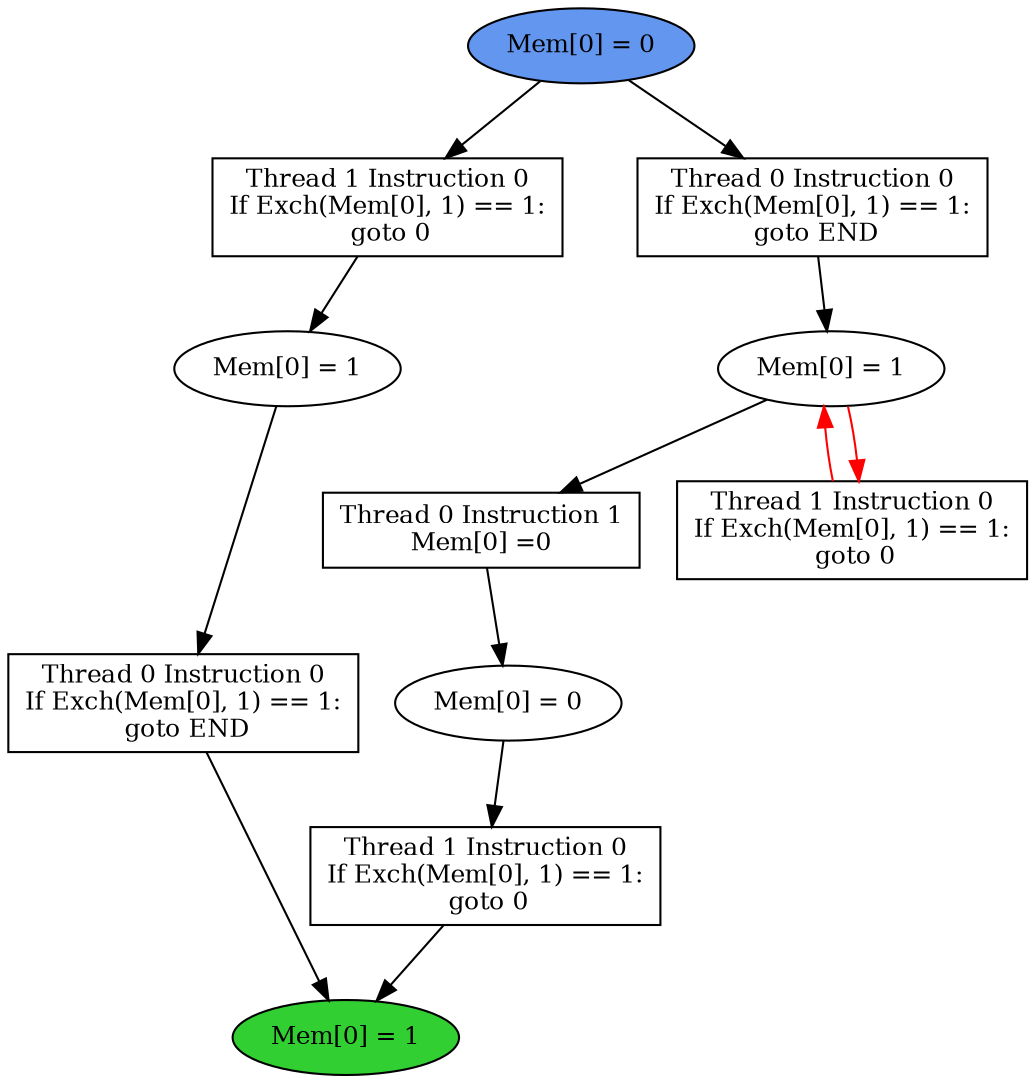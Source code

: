 digraph "graph" {
graph [fontsize=12]
node [fontsize=12]
edge [fontsize=12]
rankdir=TB;
"N12" -> "N8" [uuid = "<A0, END$0>", color = "#000000", fontcolor = "#ffffff", style = "solid", label = "", dir = "forward", weight = "1"]
"N11" -> "N10" [uuid = "<A1, S2>", color = "#000000", fontcolor = "#ffffff", style = "solid", label = "", dir = "forward", weight = "1"]
"N14" -> "N13" [uuid = "<A2, S1>", color = "#000000", fontcolor = "#ffffff", style = "solid", label = "", dir = "forward", weight = "1"]
"N9" -> "N8" [uuid = "<A3, END$0>", color = "#000000", fontcolor = "#ffffff", style = "solid", label = "", dir = "forward", weight = "1"]
"N20" -> "N19" [uuid = "<A4, S0>", color = "#000000", fontcolor = "#ffffff", style = "solid", label = "", dir = "forward", weight = "1"]
"N19" -> "N18" [uuid = "<A5, S0>", color = "#ff0000", fontcolor = "#ffffff", style = "solid", label = "", dir = "back", weight = "1"]
"N13" -> "N12" [uuid = "<A0, S1>", color = "#000000", fontcolor = "#ffffff", style = "solid", label = "", dir = "forward", weight = "1"]
"N21" -> "N11" [uuid = "<A1, START$0>", color = "#000000", fontcolor = "#ffffff", style = "solid", label = "", dir = "forward", weight = "1"]
"N19" -> "N14" [uuid = "<A2, S0>", color = "#000000", fontcolor = "#ffffff", style = "solid", label = "", dir = "forward", weight = "1"]
"N10" -> "N9" [uuid = "<A3, S2>", color = "#000000", fontcolor = "#ffffff", style = "solid", label = "", dir = "forward", weight = "1"]
"N21" -> "N20" [uuid = "<A4, START$0>", color = "#000000", fontcolor = "#ffffff", style = "solid", label = "", dir = "forward", weight = "1"]
"N19" -> "N18" [uuid = "<A5, S0>", color = "#ff0000", fontcolor = "#ffffff", style = "solid", label = "", dir = "forward", weight = "1"]
"N8" [uuid="END$0", label="Mem[0] = 1", fillcolor = "#31cf31", fontcolor = "#000000", shape = "ellipse", style = "filled, solid"]
"N9" [uuid="A3", label="Thread 0 Instruction 0
If Exch(Mem[0], 1) == 1:
 goto END", fillcolor = "#ffffff", fontcolor = "#000000", shape = "box", style = "filled, solid"]
"N10" [uuid="S2", label="Mem[0] = 1", fillcolor = "#ffffff", fontcolor = "#000000", shape = "ellipse", style = "filled, solid"]
"N11" [uuid="A1", label="Thread 1 Instruction 0
If Exch(Mem[0], 1) == 1:
 goto 0", fillcolor = "#ffffff", fontcolor = "#000000", shape = "box", style = "filled, solid"]
"N12" [uuid="A0", label="Thread 1 Instruction 0
If Exch(Mem[0], 1) == 1:
 goto 0", fillcolor = "#ffffff", fontcolor = "#000000", shape = "box", style = "filled, solid"]
"N13" [uuid="S1", label="Mem[0] = 0", fillcolor = "#ffffff", fontcolor = "#000000", shape = "ellipse", style = "filled, solid"]
"N14" [uuid="A2", label="Thread 0 Instruction 1
Mem[0] =0", fillcolor = "#ffffff", fontcolor = "#000000", shape = "box", style = "filled, solid"]
"N18" [uuid="A5", label="Thread 1 Instruction 0
If Exch(Mem[0], 1) == 1:
 goto 0", fillcolor = "#ffffff", fontcolor = "#000000", shape = "box", style = "filled, solid"]
"N19" [uuid="S0", label="Mem[0] = 1", fillcolor = "#ffffff", fontcolor = "#000000", shape = "ellipse", style = "filled, solid"]
"N20" [uuid="A4", label="Thread 0 Instruction 0
If Exch(Mem[0], 1) == 1:
 goto END", fillcolor = "#ffffff", fontcolor = "#000000", shape = "box", style = "filled, solid"]
"N21" [uuid="START$0", label="Mem[0] = 0", fillcolor = "#6396ef", fontcolor = "#000000", shape = "ellipse", style = "filled, solid"]
}